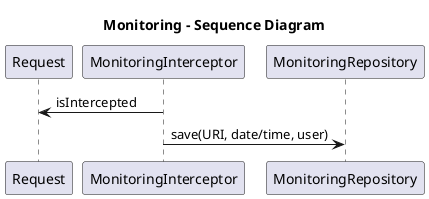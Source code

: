 @startuml
title Monitoring - Sequence Diagram


participant Request
participant MonitoringInterceptor
participant MonitoringRepository

Request <- MonitoringInterceptor : isIntercepted
MonitoringInterceptor -> MonitoringRepository : save(URI, date/time, user)


@enduml